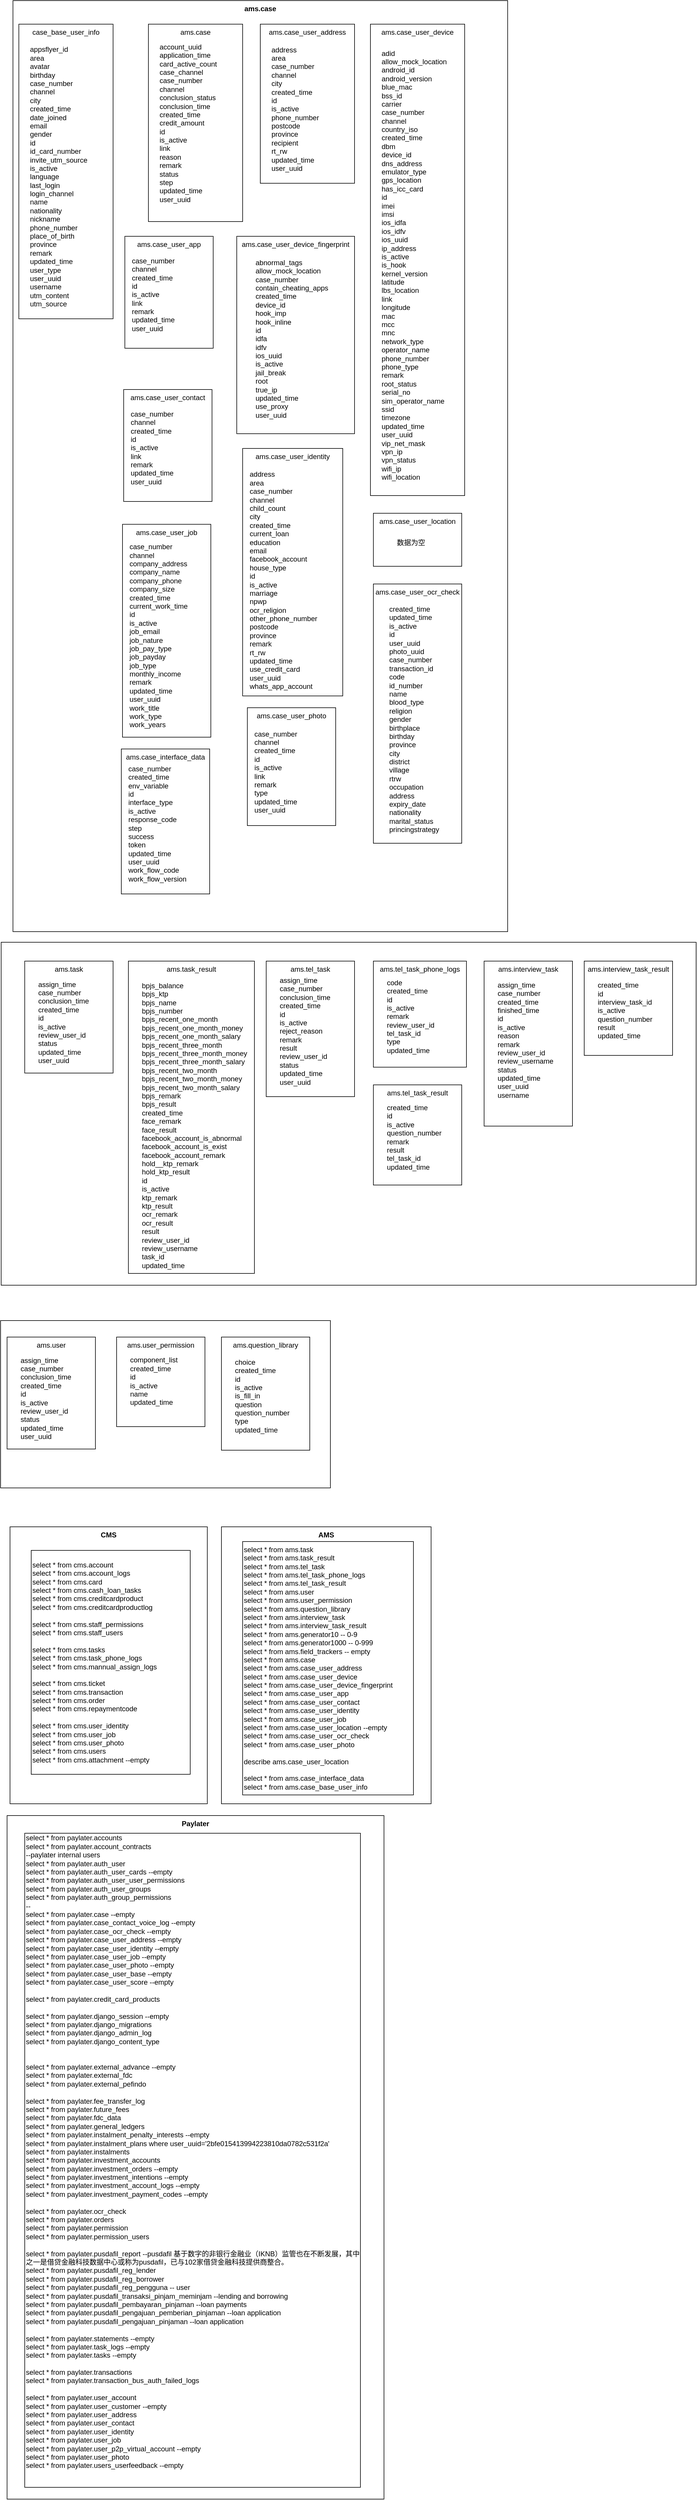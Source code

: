 <mxfile version="20.8.16" type="device"><diagram name="第 1 页" id="J4LK5S_j42e4VhXgD-76"><mxGraphModel dx="993" dy="675" grid="1" gridSize="10" guides="1" tooltips="1" connect="1" arrows="1" fold="1" page="1" pageScale="1" pageWidth="827" pageHeight="1169" math="0" shadow="0"><root><mxCell id="0"/><mxCell id="1" parent="0"/><mxCell id="0nIpffqNqRwHY1sTQJjI-63" value="Paylater" style="rounded=0;whiteSpace=wrap;html=1;verticalAlign=top;fontStyle=1" vertex="1" parent="1"><mxGeometry x="50" y="3150" width="640" height="1160" as="geometry"/></mxCell><mxCell id="0nIpffqNqRwHY1sTQJjI-61" value="AMS" style="rounded=0;whiteSpace=wrap;html=1;verticalAlign=top;fontStyle=1" vertex="1" parent="1"><mxGeometry x="414" y="2660" width="356" height="470" as="geometry"/></mxCell><mxCell id="0nIpffqNqRwHY1sTQJjI-59" value="CMS" style="rounded=0;whiteSpace=wrap;html=1;verticalAlign=top;fontStyle=1" vertex="1" parent="1"><mxGeometry x="55" y="2660" width="335" height="470" as="geometry"/></mxCell><mxCell id="0nIpffqNqRwHY1sTQJjI-57" value="" style="rounded=0;whiteSpace=wrap;html=1;" vertex="1" parent="1"><mxGeometry x="39" y="2310" width="560" height="284" as="geometry"/></mxCell><mxCell id="0nIpffqNqRwHY1sTQJjI-50" value="" style="rounded=0;whiteSpace=wrap;html=1;" vertex="1" parent="1"><mxGeometry x="40" y="1668" width="1180" height="582" as="geometry"/></mxCell><mxCell id="0nIpffqNqRwHY1sTQJjI-2" value="ams.case" style="rounded=0;whiteSpace=wrap;html=1;verticalAlign=top;fontStyle=1" vertex="1" parent="1"><mxGeometry x="60" y="70" width="840" height="1580" as="geometry"/></mxCell><mxCell id="0nIpffqNqRwHY1sTQJjI-8" value="ams.case" style="rounded=0;whiteSpace=wrap;html=1;verticalAlign=top;" vertex="1" parent="1"><mxGeometry x="290" y="110" width="160" height="335" as="geometry"/></mxCell><mxCell id="0nIpffqNqRwHY1sTQJjI-9" value="&lt;div&gt;account_uuid&lt;/div&gt;&lt;div&gt;application_time&lt;/div&gt;&lt;div&gt;card_active_count&lt;/div&gt;&lt;div&gt;case_channel&lt;/div&gt;&lt;div&gt;case_number&lt;/div&gt;&lt;div&gt;channel&lt;/div&gt;&lt;div&gt;conclusion_status&lt;/div&gt;&lt;div&gt;conclusion_time&lt;/div&gt;&lt;div&gt;created_time&lt;/div&gt;&lt;div&gt;credit_amount&lt;/div&gt;&lt;div&gt;id&lt;/div&gt;&lt;div&gt;is_active&lt;/div&gt;&lt;div&gt;link&lt;/div&gt;&lt;div&gt;reason&lt;/div&gt;&lt;div&gt;remark&lt;/div&gt;&lt;div&gt;status&lt;/div&gt;&lt;div&gt;step&lt;/div&gt;&lt;div&gt;updated_time&lt;/div&gt;&lt;div&gt;user_uuid&lt;/div&gt;" style="text;html=1;strokeColor=none;fillColor=none;align=left;verticalAlign=middle;whiteSpace=wrap;rounded=0;" vertex="1" parent="1"><mxGeometry x="307" y="137.5" width="126" height="280" as="geometry"/></mxCell><mxCell id="0nIpffqNqRwHY1sTQJjI-10" value="ams.case_user_address" style="rounded=0;whiteSpace=wrap;html=1;verticalAlign=top;" vertex="1" parent="1"><mxGeometry x="480" y="110" width="160" height="270" as="geometry"/></mxCell><mxCell id="0nIpffqNqRwHY1sTQJjI-11" value="&lt;div&gt;address&lt;/div&gt;&lt;div&gt;area&lt;/div&gt;&lt;div&gt;case_number&lt;/div&gt;&lt;div&gt;channel&lt;/div&gt;&lt;div&gt;city&lt;/div&gt;&lt;div&gt;created_time&lt;/div&gt;&lt;div&gt;id&lt;/div&gt;&lt;div&gt;is_active&lt;/div&gt;&lt;div&gt;phone_number&lt;/div&gt;&lt;div&gt;postcode&lt;/div&gt;&lt;div&gt;province&lt;/div&gt;&lt;div&gt;recipient&lt;/div&gt;&lt;div&gt;rt_rw&lt;/div&gt;&lt;div&gt;updated_time&lt;/div&gt;&lt;div&gt;user_uuid&lt;/div&gt;" style="text;html=1;strokeColor=none;fillColor=none;align=left;verticalAlign=middle;whiteSpace=wrap;rounded=0;" vertex="1" parent="1"><mxGeometry x="497" y="137.5" width="126" height="232.5" as="geometry"/></mxCell><mxCell id="0nIpffqNqRwHY1sTQJjI-13" value="ams.case_user_device" style="rounded=0;whiteSpace=wrap;html=1;verticalAlign=top;" vertex="1" parent="1"><mxGeometry x="667" y="110" width="160" height="800" as="geometry"/></mxCell><mxCell id="0nIpffqNqRwHY1sTQJjI-14" value="&lt;div&gt;adid&lt;/div&gt;&lt;div&gt;allow_mock_location&lt;/div&gt;&lt;div&gt;android_id&lt;/div&gt;&lt;div&gt;android_version&lt;/div&gt;&lt;div&gt;blue_mac&lt;/div&gt;&lt;div&gt;bss_id&lt;/div&gt;&lt;div&gt;carrier&lt;/div&gt;&lt;div&gt;case_number&lt;/div&gt;&lt;div&gt;channel&lt;/div&gt;&lt;div&gt;country_iso&lt;/div&gt;&lt;div&gt;created_time&lt;/div&gt;&lt;div&gt;dbm&lt;/div&gt;&lt;div&gt;device_id&lt;/div&gt;&lt;div&gt;dns_address&lt;/div&gt;&lt;div&gt;emulator_type&lt;/div&gt;&lt;div&gt;gps_location&lt;/div&gt;&lt;div&gt;has_icc_card&lt;/div&gt;&lt;div&gt;id&lt;/div&gt;&lt;div&gt;imei&lt;/div&gt;&lt;div&gt;imsi&lt;/div&gt;&lt;div&gt;ios_idfa&lt;/div&gt;&lt;div&gt;ios_idfv&lt;/div&gt;&lt;div&gt;ios_uuid&lt;/div&gt;&lt;div&gt;ip_address&lt;/div&gt;&lt;div&gt;is_active&lt;/div&gt;&lt;div&gt;is_hook&lt;/div&gt;&lt;div&gt;kernel_version&lt;/div&gt;&lt;div&gt;latitude&lt;/div&gt;&lt;div&gt;lbs_location&lt;/div&gt;&lt;div&gt;link&lt;/div&gt;&lt;div&gt;longitude&lt;/div&gt;&lt;div&gt;mac&lt;/div&gt;&lt;div&gt;mcc&lt;/div&gt;&lt;div&gt;mnc&lt;/div&gt;&lt;div&gt;network_type&lt;/div&gt;&lt;div&gt;operator_name&lt;/div&gt;&lt;div&gt;phone_number&lt;/div&gt;&lt;div&gt;phone_type&lt;/div&gt;&lt;div&gt;remark&lt;/div&gt;&lt;div&gt;root_status&lt;/div&gt;&lt;div&gt;serial_no&lt;/div&gt;&lt;div&gt;sim_operator_name&lt;/div&gt;&lt;div&gt;ssid&lt;/div&gt;&lt;div&gt;timezone&lt;/div&gt;&lt;div&gt;updated_time&lt;/div&gt;&lt;div&gt;user_uuid&lt;/div&gt;&lt;div&gt;vip_net_mask&lt;/div&gt;&lt;div&gt;vpn_ip&lt;/div&gt;&lt;div&gt;vpn_status&lt;/div&gt;&lt;div&gt;wifi_ip&lt;/div&gt;&lt;div&gt;wifi_location&lt;/div&gt;" style="text;html=1;strokeColor=none;fillColor=none;align=left;verticalAlign=middle;whiteSpace=wrap;rounded=0;" vertex="1" parent="1"><mxGeometry x="684" y="137.5" width="126" height="762.5" as="geometry"/></mxCell><mxCell id="0nIpffqNqRwHY1sTQJjI-15" value="ams.case_user_device_fingerprint" style="rounded=0;whiteSpace=wrap;html=1;verticalAlign=top;" vertex="1" parent="1"><mxGeometry x="440" y="470" width="200" height="335" as="geometry"/></mxCell><mxCell id="0nIpffqNqRwHY1sTQJjI-16" value="&lt;div&gt;abnormal_tags&lt;/div&gt;&lt;div&gt;allow_mock_location&lt;/div&gt;&lt;div&gt;case_number&lt;/div&gt;&lt;div&gt;contain_cheating_apps&lt;/div&gt;&lt;div&gt;created_time&lt;/div&gt;&lt;div&gt;device_id&lt;/div&gt;&lt;div&gt;hook_imp&lt;/div&gt;&lt;div&gt;hook_inline&lt;/div&gt;&lt;div&gt;id&lt;/div&gt;&lt;div&gt;idfa&lt;/div&gt;&lt;div&gt;idfv&lt;/div&gt;&lt;div&gt;ios_uuid&lt;/div&gt;&lt;div&gt;is_active&lt;/div&gt;&lt;div&gt;jail_break&lt;/div&gt;&lt;div&gt;root&lt;/div&gt;&lt;div&gt;true_ip&lt;/div&gt;&lt;div&gt;updated_time&lt;/div&gt;&lt;div&gt;use_proxy&lt;/div&gt;&lt;div&gt;user_uuid&lt;/div&gt;" style="text;html=1;strokeColor=none;fillColor=none;align=left;verticalAlign=middle;whiteSpace=wrap;rounded=0;" vertex="1" parent="1"><mxGeometry x="470" y="497.5" width="126" height="292.5" as="geometry"/></mxCell><mxCell id="0nIpffqNqRwHY1sTQJjI-17" value="ams.case_user_app" style="rounded=0;whiteSpace=wrap;html=1;verticalAlign=top;" vertex="1" parent="1"><mxGeometry x="250" y="470" width="150" height="190" as="geometry"/></mxCell><mxCell id="0nIpffqNqRwHY1sTQJjI-18" value="&lt;div&gt;case_number&lt;/div&gt;&lt;div&gt;channel&lt;/div&gt;&lt;div&gt;created_time&lt;/div&gt;&lt;div&gt;id&lt;/div&gt;&lt;div&gt;is_active&lt;/div&gt;&lt;div&gt;link&lt;/div&gt;&lt;div&gt;remark&lt;/div&gt;&lt;div&gt;updated_time&lt;/div&gt;&lt;div&gt;user_uuid&lt;/div&gt;" style="text;html=1;strokeColor=none;fillColor=none;align=left;verticalAlign=middle;whiteSpace=wrap;rounded=0;" vertex="1" parent="1"><mxGeometry x="260" y="497.5" width="126" height="142.5" as="geometry"/></mxCell><mxCell id="0nIpffqNqRwHY1sTQJjI-19" value="ams.case_user_contact" style="rounded=0;whiteSpace=wrap;html=1;verticalAlign=top;" vertex="1" parent="1"><mxGeometry x="248" y="730" width="150" height="190" as="geometry"/></mxCell><mxCell id="0nIpffqNqRwHY1sTQJjI-20" value="&lt;div&gt;case_number&lt;/div&gt;&lt;div&gt;channel&lt;/div&gt;&lt;div&gt;created_time&lt;/div&gt;&lt;div&gt;id&lt;/div&gt;&lt;div&gt;is_active&lt;/div&gt;&lt;div&gt;link&lt;/div&gt;&lt;div&gt;remark&lt;/div&gt;&lt;div&gt;updated_time&lt;/div&gt;&lt;div&gt;user_uuid&lt;/div&gt;" style="text;html=1;strokeColor=none;fillColor=none;align=left;verticalAlign=middle;whiteSpace=wrap;rounded=0;" vertex="1" parent="1"><mxGeometry x="258" y="757.5" width="126" height="142.5" as="geometry"/></mxCell><mxCell id="0nIpffqNqRwHY1sTQJjI-21" value="ams.case_user_identity" style="rounded=0;whiteSpace=wrap;html=1;verticalAlign=top;" vertex="1" parent="1"><mxGeometry x="450" y="830" width="170" height="420" as="geometry"/></mxCell><mxCell id="0nIpffqNqRwHY1sTQJjI-22" value="&lt;div&gt;address&lt;/div&gt;&lt;div&gt;area&lt;/div&gt;&lt;div&gt;case_number&lt;/div&gt;&lt;div&gt;channel&lt;/div&gt;&lt;div&gt;child_count&lt;/div&gt;&lt;div&gt;city&lt;/div&gt;&lt;div&gt;created_time&lt;/div&gt;&lt;div&gt;current_loan&lt;/div&gt;&lt;div&gt;education&lt;/div&gt;&lt;div&gt;email&lt;/div&gt;&lt;div&gt;facebook_account&lt;/div&gt;&lt;div&gt;house_type&lt;/div&gt;&lt;div&gt;id&lt;/div&gt;&lt;div&gt;is_active&lt;/div&gt;&lt;div&gt;marriage&lt;/div&gt;&lt;div&gt;npwp&lt;/div&gt;&lt;div&gt;ocr_religion&lt;/div&gt;&lt;div&gt;other_phone_number&lt;/div&gt;&lt;div&gt;postcode&lt;/div&gt;&lt;div&gt;province&lt;/div&gt;&lt;div&gt;remark&lt;/div&gt;&lt;div&gt;rt_rw&lt;/div&gt;&lt;div&gt;updated_time&lt;/div&gt;&lt;div&gt;use_credit_card&lt;/div&gt;&lt;div&gt;user_uuid&lt;/div&gt;&lt;div&gt;whats_app_account&lt;/div&gt;" style="text;html=1;strokeColor=none;fillColor=none;align=left;verticalAlign=middle;whiteSpace=wrap;rounded=0;" vertex="1" parent="1"><mxGeometry x="460" y="857.5" width="126" height="392.5" as="geometry"/></mxCell><mxCell id="0nIpffqNqRwHY1sTQJjI-23" value="ams.case_user_job" style="rounded=0;whiteSpace=wrap;html=1;verticalAlign=top;" vertex="1" parent="1"><mxGeometry x="246" y="958.75" width="150" height="361.25" as="geometry"/></mxCell><mxCell id="0nIpffqNqRwHY1sTQJjI-24" value="&lt;div&gt;case_number&lt;/div&gt;&lt;div&gt;channel&lt;/div&gt;&lt;div&gt;company_address&lt;/div&gt;&lt;div&gt;company_name&lt;/div&gt;&lt;div&gt;company_phone&lt;/div&gt;&lt;div&gt;company_size&lt;/div&gt;&lt;div&gt;created_time&lt;/div&gt;&lt;div&gt;current_work_time&lt;/div&gt;&lt;div&gt;id&lt;/div&gt;&lt;div&gt;is_active&lt;/div&gt;&lt;div&gt;job_email&lt;/div&gt;&lt;div&gt;job_nature&lt;/div&gt;&lt;div&gt;job_pay_type&lt;/div&gt;&lt;div&gt;job_payday&lt;/div&gt;&lt;div&gt;job_type&lt;/div&gt;&lt;div&gt;monthly_income&lt;/div&gt;&lt;div&gt;remark&lt;/div&gt;&lt;div&gt;updated_time&lt;/div&gt;&lt;div&gt;user_uuid&lt;/div&gt;&lt;div&gt;work_title&lt;/div&gt;&lt;div&gt;work_type&lt;/div&gt;&lt;div&gt;work_years&lt;/div&gt;" style="text;html=1;strokeColor=none;fillColor=none;align=left;verticalAlign=middle;whiteSpace=wrap;rounded=0;" vertex="1" parent="1"><mxGeometry x="256" y="986.25" width="126" height="323.75" as="geometry"/></mxCell><mxCell id="0nIpffqNqRwHY1sTQJjI-25" value="ams.case_user_location" style="rounded=0;whiteSpace=wrap;html=1;verticalAlign=top;" vertex="1" parent="1"><mxGeometry x="672" y="940" width="150" height="90" as="geometry"/></mxCell><mxCell id="0nIpffqNqRwHY1sTQJjI-26" value="数据为空" style="text;html=1;strokeColor=none;fillColor=none;align=left;verticalAlign=middle;whiteSpace=wrap;rounded=0;" vertex="1" parent="1"><mxGeometry x="710" y="963.75" width="70" height="52.5" as="geometry"/></mxCell><mxCell id="0nIpffqNqRwHY1sTQJjI-27" value="ams.case_user_ocr_check" style="rounded=0;whiteSpace=wrap;html=1;verticalAlign=top;" vertex="1" parent="1"><mxGeometry x="672" y="1060" width="150" height="440" as="geometry"/></mxCell><mxCell id="0nIpffqNqRwHY1sTQJjI-28" value="&lt;div&gt;created_time&lt;/div&gt;&lt;div&gt;updated_time&lt;/div&gt;&lt;div&gt;is_active&lt;/div&gt;&lt;div&gt;id&lt;/div&gt;&lt;div&gt;user_uuid&lt;/div&gt;&lt;div&gt;photo_uuid&lt;/div&gt;&lt;div&gt;case_number&lt;/div&gt;&lt;div&gt;transaction_id&lt;/div&gt;&lt;div&gt;code&lt;/div&gt;&lt;div&gt;id_number&lt;/div&gt;&lt;div&gt;name&lt;/div&gt;&lt;div&gt;blood_type&lt;/div&gt;&lt;div&gt;religion&lt;/div&gt;&lt;div&gt;gender&lt;/div&gt;&lt;div&gt;birthplace&lt;/div&gt;&lt;div&gt;birthday&lt;/div&gt;&lt;div&gt;province&lt;/div&gt;&lt;div&gt;city&lt;/div&gt;&lt;div&gt;district&lt;/div&gt;&lt;div&gt;village&lt;/div&gt;&lt;div&gt;rtrw&lt;/div&gt;&lt;div&gt;occupation&lt;/div&gt;&lt;div&gt;address&lt;/div&gt;&lt;div&gt;expiry_date&lt;/div&gt;&lt;div&gt;nationality&lt;/div&gt;&lt;div&gt;marital_status&lt;/div&gt;&lt;div&gt;princingstrategy&lt;/div&gt;&lt;div&gt;&lt;br&gt;&lt;/div&gt;" style="text;html=1;strokeColor=none;fillColor=none;align=left;verticalAlign=middle;whiteSpace=wrap;rounded=0;" vertex="1" parent="1"><mxGeometry x="697" y="1093.75" width="100" height="406.25" as="geometry"/></mxCell><mxCell id="0nIpffqNqRwHY1sTQJjI-29" value="ams.case_user_photo" style="rounded=0;whiteSpace=wrap;html=1;verticalAlign=top;" vertex="1" parent="1"><mxGeometry x="458" y="1270" width="150" height="200" as="geometry"/></mxCell><mxCell id="0nIpffqNqRwHY1sTQJjI-30" value="&lt;div&gt;case_number&lt;/div&gt;&lt;div&gt;channel&lt;/div&gt;&lt;div&gt;created_time&lt;/div&gt;&lt;div&gt;id&lt;/div&gt;&lt;div&gt;is_active&lt;/div&gt;&lt;div&gt;link&lt;/div&gt;&lt;div&gt;remark&lt;/div&gt;&lt;div&gt;type&lt;/div&gt;&lt;div&gt;updated_time&lt;/div&gt;&lt;div&gt;user_uuid&lt;/div&gt;" style="text;html=1;strokeColor=none;fillColor=none;align=left;verticalAlign=middle;whiteSpace=wrap;rounded=0;" vertex="1" parent="1"><mxGeometry x="468" y="1297.5" width="126" height="162.5" as="geometry"/></mxCell><mxCell id="0nIpffqNqRwHY1sTQJjI-31" value="ams.case_interface_data" style="rounded=0;whiteSpace=wrap;html=1;verticalAlign=top;" vertex="1" parent="1"><mxGeometry x="244" y="1340" width="150" height="246" as="geometry"/></mxCell><mxCell id="0nIpffqNqRwHY1sTQJjI-32" value="&lt;div&gt;case_number&lt;/div&gt;&lt;div&gt;created_time&lt;/div&gt;&lt;div&gt;env_variable&lt;/div&gt;&lt;div&gt;id&lt;/div&gt;&lt;div&gt;interface_type&lt;/div&gt;&lt;div&gt;is_active&lt;/div&gt;&lt;div&gt;response_code&lt;/div&gt;&lt;div&gt;step&lt;/div&gt;&lt;div&gt;success&lt;/div&gt;&lt;div&gt;token&lt;/div&gt;&lt;div&gt;updated_time&lt;/div&gt;&lt;div&gt;user_uuid&lt;/div&gt;&lt;div&gt;work_flow_code&lt;/div&gt;&lt;div&gt;work_flow_version&lt;/div&gt;" style="text;html=1;strokeColor=none;fillColor=none;align=left;verticalAlign=middle;whiteSpace=wrap;rounded=0;" vertex="1" parent="1"><mxGeometry x="254" y="1367.5" width="126" height="198.5" as="geometry"/></mxCell><mxCell id="0nIpffqNqRwHY1sTQJjI-33" value="case_base_user_info" style="rounded=0;whiteSpace=wrap;html=1;verticalAlign=top;" vertex="1" parent="1"><mxGeometry x="70" y="110" width="160" height="500" as="geometry"/></mxCell><mxCell id="0nIpffqNqRwHY1sTQJjI-34" value="&lt;div&gt;appsflyer_id&lt;/div&gt;&lt;div&gt;area&lt;/div&gt;&lt;div&gt;avatar&lt;/div&gt;&lt;div&gt;birthday&lt;/div&gt;&lt;div&gt;case_number&lt;/div&gt;&lt;div&gt;channel&lt;/div&gt;&lt;div&gt;city&lt;/div&gt;&lt;div&gt;created_time&lt;/div&gt;&lt;div&gt;date_joined&lt;/div&gt;&lt;div&gt;email&lt;/div&gt;&lt;div&gt;gender&lt;/div&gt;&lt;div&gt;id&lt;/div&gt;&lt;div&gt;id_card_number&lt;/div&gt;&lt;div&gt;invite_utm_source&lt;/div&gt;&lt;div&gt;is_active&lt;/div&gt;&lt;div&gt;language&lt;/div&gt;&lt;div&gt;last_login&lt;/div&gt;&lt;div&gt;login_channel&lt;/div&gt;&lt;div&gt;name&lt;/div&gt;&lt;div&gt;nationality&lt;/div&gt;&lt;div&gt;nickname&lt;/div&gt;&lt;div&gt;phone_number&lt;/div&gt;&lt;div&gt;place_of_birth&lt;/div&gt;&lt;div&gt;province&lt;/div&gt;&lt;div&gt;remark&lt;/div&gt;&lt;div&gt;updated_time&lt;/div&gt;&lt;div&gt;user_type&lt;/div&gt;&lt;div&gt;user_uuid&lt;/div&gt;&lt;div&gt;username&lt;/div&gt;&lt;div&gt;utm_content&lt;/div&gt;&lt;div&gt;utm_source&lt;/div&gt;" style="text;html=1;strokeColor=none;fillColor=none;align=left;verticalAlign=middle;whiteSpace=wrap;rounded=0;" vertex="1" parent="1"><mxGeometry x="87" y="137.5" width="126" height="462.5" as="geometry"/></mxCell><mxCell id="0nIpffqNqRwHY1sTQJjI-36" value="ams.task" style="rounded=0;whiteSpace=wrap;html=1;verticalAlign=top;" vertex="1" parent="1"><mxGeometry x="80" y="1700" width="150" height="190" as="geometry"/></mxCell><mxCell id="0nIpffqNqRwHY1sTQJjI-37" value="&lt;div&gt;assign_time&lt;/div&gt;&lt;div&gt;case_number&lt;/div&gt;&lt;div&gt;conclusion_time&lt;/div&gt;&lt;div&gt;created_time&lt;/div&gt;&lt;div&gt;id&lt;/div&gt;&lt;div&gt;is_active&lt;/div&gt;&lt;div&gt;review_user_id&lt;/div&gt;&lt;div&gt;status&lt;/div&gt;&lt;div&gt;updated_time&lt;/div&gt;&lt;div&gt;user_uuid&lt;/div&gt;" style="text;html=1;strokeColor=none;fillColor=none;align=left;verticalAlign=middle;whiteSpace=wrap;rounded=0;" vertex="1" parent="1"><mxGeometry x="101" y="1727.5" width="104" height="152.5" as="geometry"/></mxCell><mxCell id="0nIpffqNqRwHY1sTQJjI-38" value="ams.task_result" style="rounded=0;whiteSpace=wrap;html=1;verticalAlign=top;" vertex="1" parent="1"><mxGeometry x="256" y="1700" width="214" height="530" as="geometry"/></mxCell><mxCell id="0nIpffqNqRwHY1sTQJjI-39" value="&lt;div&gt;bpjs_balance&lt;/div&gt;&lt;div&gt;bpjs_ktp&lt;/div&gt;&lt;div&gt;bpjs_name&lt;/div&gt;&lt;div&gt;bpjs_number&lt;/div&gt;&lt;div&gt;bpjs_recent_one_month&lt;/div&gt;&lt;div&gt;bpjs_recent_one_month_money&lt;/div&gt;&lt;div&gt;bpjs_recent_one_month_salary&lt;/div&gt;&lt;div&gt;bpjs_recent_three_month&lt;/div&gt;&lt;div&gt;bpjs_recent_three_month_money&lt;/div&gt;&lt;div&gt;bpjs_recent_three_month_salary&lt;/div&gt;&lt;div&gt;bpjs_recent_two_month&lt;/div&gt;&lt;div&gt;bpjs_recent_two_month_money&lt;/div&gt;&lt;div&gt;bpjs_recent_two_month_salary&lt;/div&gt;&lt;div&gt;bpjs_remark&lt;/div&gt;&lt;div&gt;bpjs_result&lt;/div&gt;&lt;div&gt;created_time&lt;/div&gt;&lt;div&gt;face_remark&lt;/div&gt;&lt;div&gt;face_result&lt;/div&gt;&lt;div&gt;facebook_account_is_abnormal&lt;/div&gt;&lt;div&gt;facebook_account_is_exist&lt;/div&gt;&lt;div&gt;facebook_account_remark&lt;/div&gt;&lt;div&gt;hold__ktp_remark&lt;/div&gt;&lt;div&gt;hold_ktp_result&lt;/div&gt;&lt;div&gt;id&lt;/div&gt;&lt;div&gt;is_active&lt;/div&gt;&lt;div&gt;ktp_remark&lt;/div&gt;&lt;div&gt;ktp_result&lt;/div&gt;&lt;div&gt;ocr_remark&lt;/div&gt;&lt;div&gt;ocr_result&lt;/div&gt;&lt;div&gt;result&lt;/div&gt;&lt;div&gt;review_user_id&lt;/div&gt;&lt;div&gt;review_username&lt;/div&gt;&lt;div&gt;task_id&lt;/div&gt;&lt;div&gt;updated_time&lt;/div&gt;" style="text;html=1;strokeColor=none;fillColor=none;align=left;verticalAlign=middle;whiteSpace=wrap;rounded=0;" vertex="1" parent="1"><mxGeometry x="277" y="1727.5" width="104" height="502.5" as="geometry"/></mxCell><mxCell id="0nIpffqNqRwHY1sTQJjI-40" value="ams.tel_task" style="rounded=0;whiteSpace=wrap;html=1;verticalAlign=top;" vertex="1" parent="1"><mxGeometry x="490" y="1700" width="150" height="230" as="geometry"/></mxCell><mxCell id="0nIpffqNqRwHY1sTQJjI-41" value="&lt;div&gt;assign_time&lt;/div&gt;&lt;div&gt;case_number&lt;/div&gt;&lt;div&gt;conclusion_time&lt;/div&gt;&lt;div&gt;created_time&lt;/div&gt;&lt;div&gt;id&lt;/div&gt;&lt;div&gt;is_active&lt;/div&gt;&lt;div&gt;reject_reason&lt;/div&gt;&lt;div&gt;remark&lt;/div&gt;&lt;div&gt;result&lt;/div&gt;&lt;div&gt;review_user_id&lt;/div&gt;&lt;div&gt;status&lt;/div&gt;&lt;div&gt;updated_time&lt;/div&gt;&lt;div&gt;user_uuid&lt;/div&gt;" style="text;html=1;strokeColor=none;fillColor=none;align=left;verticalAlign=middle;whiteSpace=wrap;rounded=0;" vertex="1" parent="1"><mxGeometry x="511" y="1727.5" width="104" height="182.5" as="geometry"/></mxCell><mxCell id="0nIpffqNqRwHY1sTQJjI-42" value="ams.tel_task_phone_logs" style="rounded=0;whiteSpace=wrap;html=1;verticalAlign=top;" vertex="1" parent="1"><mxGeometry x="672" y="1700" width="158" height="180" as="geometry"/></mxCell><mxCell id="0nIpffqNqRwHY1sTQJjI-43" value="&lt;div&gt;code&lt;/div&gt;&lt;div&gt;created_time&lt;/div&gt;&lt;div&gt;id&lt;/div&gt;&lt;div&gt;is_active&lt;/div&gt;&lt;div&gt;remark&lt;/div&gt;&lt;div&gt;review_user_id&lt;/div&gt;&lt;div&gt;tel_task_id&lt;/div&gt;&lt;div&gt;type&lt;/div&gt;&lt;div&gt;updated_time&lt;/div&gt;" style="text;html=1;strokeColor=none;fillColor=none;align=left;verticalAlign=middle;whiteSpace=wrap;rounded=0;" vertex="1" parent="1"><mxGeometry x="693" y="1727.5" width="104" height="132.5" as="geometry"/></mxCell><mxCell id="0nIpffqNqRwHY1sTQJjI-44" value="ams.tel_task_result" style="rounded=0;whiteSpace=wrap;html=1;verticalAlign=top;" vertex="1" parent="1"><mxGeometry x="672" y="1910" width="150" height="170" as="geometry"/></mxCell><mxCell id="0nIpffqNqRwHY1sTQJjI-45" value="&lt;div&gt;created_time&lt;/div&gt;&lt;div&gt;id&lt;/div&gt;&lt;div&gt;is_active&lt;/div&gt;&lt;div&gt;question_number&lt;/div&gt;&lt;div&gt;remark&lt;/div&gt;&lt;div&gt;result&lt;/div&gt;&lt;div&gt;tel_task_id&lt;/div&gt;&lt;div&gt;updated_time&lt;/div&gt;" style="text;html=1;strokeColor=none;fillColor=none;align=left;verticalAlign=middle;whiteSpace=wrap;rounded=0;" vertex="1" parent="1"><mxGeometry x="693" y="1937.5" width="104" height="122.5" as="geometry"/></mxCell><mxCell id="0nIpffqNqRwHY1sTQJjI-46" value="ams.interview_task" style="rounded=0;whiteSpace=wrap;html=1;verticalAlign=top;" vertex="1" parent="1"><mxGeometry x="860" y="1700" width="150" height="280" as="geometry"/></mxCell><mxCell id="0nIpffqNqRwHY1sTQJjI-47" value="&lt;div&gt;assign_time&lt;/div&gt;&lt;div&gt;case_number&lt;/div&gt;&lt;div&gt;created_time&lt;/div&gt;&lt;div&gt;finished_time&lt;/div&gt;&lt;div&gt;id&lt;/div&gt;&lt;div&gt;is_active&lt;/div&gt;&lt;div&gt;reason&lt;/div&gt;&lt;div&gt;remark&lt;/div&gt;&lt;div&gt;review_user_id&lt;/div&gt;&lt;div&gt;review_username&lt;/div&gt;&lt;div&gt;status&lt;/div&gt;&lt;div&gt;updated_time&lt;/div&gt;&lt;div&gt;user_uuid&lt;/div&gt;&lt;div&gt;username&lt;/div&gt;" style="text;html=1;strokeColor=none;fillColor=none;align=left;verticalAlign=middle;whiteSpace=wrap;rounded=0;" vertex="1" parent="1"><mxGeometry x="881" y="1727.5" width="104" height="212.5" as="geometry"/></mxCell><mxCell id="0nIpffqNqRwHY1sTQJjI-48" value="ams.interview_task_result" style="rounded=0;whiteSpace=wrap;html=1;verticalAlign=top;" vertex="1" parent="1"><mxGeometry x="1030" y="1700" width="150" height="160" as="geometry"/></mxCell><mxCell id="0nIpffqNqRwHY1sTQJjI-49" value="&lt;div&gt;created_time&lt;/div&gt;&lt;div&gt;id&lt;/div&gt;&lt;div&gt;interview_task_id&lt;/div&gt;&lt;div&gt;is_active&lt;/div&gt;&lt;div&gt;question_number&lt;/div&gt;&lt;div&gt;result&lt;/div&gt;&lt;div&gt;updated_time&lt;/div&gt;" style="text;html=1;strokeColor=none;fillColor=none;align=left;verticalAlign=middle;whiteSpace=wrap;rounded=0;" vertex="1" parent="1"><mxGeometry x="1051" y="1727.5" width="104" height="112.5" as="geometry"/></mxCell><mxCell id="0nIpffqNqRwHY1sTQJjI-51" value="ams.user" style="rounded=0;whiteSpace=wrap;html=1;verticalAlign=top;" vertex="1" parent="1"><mxGeometry x="50" y="2338" width="150" height="190" as="geometry"/></mxCell><mxCell id="0nIpffqNqRwHY1sTQJjI-52" value="&lt;div&gt;assign_time&lt;/div&gt;&lt;div&gt;case_number&lt;/div&gt;&lt;div&gt;conclusion_time&lt;/div&gt;&lt;div&gt;created_time&lt;/div&gt;&lt;div&gt;id&lt;/div&gt;&lt;div&gt;is_active&lt;/div&gt;&lt;div&gt;review_user_id&lt;/div&gt;&lt;div&gt;status&lt;/div&gt;&lt;div&gt;updated_time&lt;/div&gt;&lt;div&gt;user_uuid&lt;/div&gt;" style="text;html=1;strokeColor=none;fillColor=none;align=left;verticalAlign=middle;whiteSpace=wrap;rounded=0;" vertex="1" parent="1"><mxGeometry x="71" y="2365.5" width="104" height="152.5" as="geometry"/></mxCell><mxCell id="0nIpffqNqRwHY1sTQJjI-53" value="ams.user_permission" style="rounded=0;whiteSpace=wrap;html=1;verticalAlign=top;" vertex="1" parent="1"><mxGeometry x="236" y="2338" width="150" height="152" as="geometry"/></mxCell><mxCell id="0nIpffqNqRwHY1sTQJjI-54" value="&lt;div&gt;component_list&lt;/div&gt;&lt;div&gt;created_time&lt;/div&gt;&lt;div&gt;id&lt;/div&gt;&lt;div&gt;is_active&lt;/div&gt;&lt;div&gt;name&lt;/div&gt;&lt;div&gt;updated_time&lt;/div&gt;" style="text;html=1;strokeColor=none;fillColor=none;align=left;verticalAlign=middle;whiteSpace=wrap;rounded=0;" vertex="1" parent="1"><mxGeometry x="257" y="2365.5" width="104" height="94.5" as="geometry"/></mxCell><mxCell id="0nIpffqNqRwHY1sTQJjI-55" value="ams.question_library" style="rounded=0;whiteSpace=wrap;html=1;verticalAlign=top;" vertex="1" parent="1"><mxGeometry x="414" y="2338" width="150" height="192" as="geometry"/></mxCell><mxCell id="0nIpffqNqRwHY1sTQJjI-56" value="&lt;div&gt;choice&lt;/div&gt;&lt;div&gt;created_time&lt;/div&gt;&lt;div&gt;id&lt;/div&gt;&lt;div&gt;is_active&lt;/div&gt;&lt;div&gt;is_fill_in&lt;/div&gt;&lt;div&gt;question&lt;/div&gt;&lt;div&gt;question_number&lt;/div&gt;&lt;div&gt;type&lt;/div&gt;&lt;div&gt;updated_time&lt;/div&gt;" style="text;html=1;strokeColor=none;fillColor=none;align=left;verticalAlign=middle;whiteSpace=wrap;rounded=0;" vertex="1" parent="1"><mxGeometry x="435" y="2365.5" width="104" height="144.5" as="geometry"/></mxCell><mxCell id="0nIpffqNqRwHY1sTQJjI-58" value="&lt;div&gt;select * from cms.account&amp;nbsp;&lt;/div&gt;&lt;div&gt;select * from cms.account_logs&lt;/div&gt;&lt;div&gt;select * from cms.card&lt;/div&gt;&lt;div&gt;select * from cms.cash_loan_tasks&lt;/div&gt;&lt;div&gt;select * from cms.creditcardproduct&lt;/div&gt;&lt;div&gt;select * from cms.creditcardproductlog&lt;/div&gt;&lt;div&gt;&lt;br&gt;&lt;/div&gt;&lt;div&gt;select * from cms.staff_permissions&lt;/div&gt;&lt;div&gt;select * from cms.staff_users&lt;/div&gt;&lt;div&gt;&lt;br&gt;&lt;/div&gt;&lt;div&gt;select * from cms.tasks&lt;/div&gt;&lt;div&gt;select * from cms.task_phone_logs&lt;/div&gt;&lt;div&gt;select * from cms.mannual_assign_logs&lt;/div&gt;&lt;div&gt;&lt;br&gt;&lt;/div&gt;&lt;div&gt;select * from cms.ticket&lt;/div&gt;&lt;div&gt;select * from cms.transaction&lt;/div&gt;&lt;div&gt;select * from cms.order&lt;/div&gt;&lt;div&gt;select * from cms.repaymentcode&lt;/div&gt;&lt;div&gt;&lt;br&gt;&lt;/div&gt;&lt;div&gt;select * from cms.user_identity&lt;/div&gt;&lt;div&gt;select * from cms.user_job&lt;/div&gt;&lt;div&gt;select * from cms.user_photo&lt;/div&gt;&lt;div&gt;select * from cms.users&lt;/div&gt;&lt;div&gt;select * from cms.attachment --empty&lt;/div&gt;" style="rounded=0;whiteSpace=wrap;html=1;align=left;" vertex="1" parent="1"><mxGeometry x="91" y="2700" width="270" height="380" as="geometry"/></mxCell><mxCell id="0nIpffqNqRwHY1sTQJjI-60" value="&lt;div&gt;select * from ams.task&lt;/div&gt;&lt;div&gt;select * from ams.task_result&lt;/div&gt;&lt;div&gt;select * from ams.tel_task&lt;/div&gt;&lt;div&gt;select * from ams.tel_task_phone_logs&lt;/div&gt;&lt;div&gt;select * from ams.tel_task_result&lt;/div&gt;&lt;div&gt;select * from ams.user&lt;/div&gt;&lt;div&gt;select * from ams.user_permission&lt;/div&gt;&lt;div&gt;select * from ams.question_library&lt;/div&gt;&lt;div&gt;select * from ams.interview_task&lt;/div&gt;&lt;div&gt;select * from ams.interview_task_result&lt;/div&gt;&lt;div&gt;select * from ams.generator10 -- 0-9&lt;/div&gt;&lt;div&gt;select * from ams.generator1000 -- 0-999&lt;/div&gt;&lt;div&gt;select * from ams.field_trackers -- empty&lt;/div&gt;&lt;div&gt;select * from ams.case&lt;/div&gt;&lt;div&gt;select * from ams.case_user_address&lt;/div&gt;&lt;div&gt;select * from ams.case_user_device&lt;/div&gt;&lt;div&gt;select * from ams.case_user_device_fingerprint&lt;/div&gt;&lt;div&gt;select * from ams.case_user_app&lt;/div&gt;&lt;div&gt;select * from ams.case_user_contact&lt;/div&gt;&lt;div&gt;select * from ams.case_user_identity&lt;/div&gt;&lt;div&gt;select * from ams.case_user_job&lt;/div&gt;&lt;div&gt;select * from ams.case_user_location --empty&lt;/div&gt;&lt;div&gt;select * from ams.case_user_ocr_check&lt;/div&gt;&lt;div&gt;select * from ams.case_user_photo&lt;/div&gt;&lt;div&gt;&lt;br&gt;&lt;/div&gt;&lt;div&gt;describe ams.case_user_location&lt;/div&gt;&lt;div&gt;&lt;br&gt;&lt;/div&gt;&lt;div&gt;select * from ams.case_interface_data&lt;/div&gt;&lt;div&gt;select * from ams.case_base_user_info&lt;/div&gt;" style="rounded=0;whiteSpace=wrap;html=1;align=left;" vertex="1" parent="1"><mxGeometry x="450" y="2685" width="290" height="430" as="geometry"/></mxCell><mxCell id="0nIpffqNqRwHY1sTQJjI-62" value="&lt;div&gt;select * from paylater.accounts&lt;/div&gt;&lt;div&gt;select * from paylater.account_contracts&lt;/div&gt;&lt;div&gt;--paylater internal users&lt;/div&gt;&lt;div&gt;select * from paylater.auth_user&lt;/div&gt;&lt;div&gt;select * from paylater.auth_user_cards --empty&lt;/div&gt;&lt;div&gt;select * from paylater.auth_user_user_permissions&lt;/div&gt;&lt;div&gt;select * from paylater.auth_user_groups&lt;/div&gt;&lt;div&gt;select * from paylater.auth_group_permissions&lt;/div&gt;&lt;div&gt;--&lt;/div&gt;&lt;div&gt;select * from paylater.case --empty&lt;/div&gt;&lt;div&gt;select * from paylater.case_contact_voice_log --empty&lt;/div&gt;&lt;div&gt;select * from paylater.case_ocr_check --empty&lt;/div&gt;&lt;div&gt;select * from paylater.case_user_address --empty&lt;/div&gt;&lt;div&gt;select * from paylater.case_user_identity --empty&lt;/div&gt;&lt;div&gt;select * from paylater.case_user_job --empty&lt;/div&gt;&lt;div&gt;select * from paylater.case_user_photo --empty&lt;/div&gt;&lt;div&gt;select * from paylater.case_user_base --empty&lt;/div&gt;&lt;div&gt;select * from paylater.case_user_score --empty&lt;/div&gt;&lt;div&gt;&lt;br&gt;&lt;/div&gt;&lt;div&gt;select * from paylater.credit_card_products&lt;/div&gt;&lt;div&gt;&lt;br&gt;&lt;/div&gt;&lt;div&gt;select * from paylater.django_session --empty&lt;/div&gt;&lt;div&gt;select * from paylater.django_migrations&lt;/div&gt;&lt;div&gt;select * from paylater.django_admin_log&lt;/div&gt;&lt;div&gt;select * from paylater.django_content_type&lt;/div&gt;&lt;div&gt;&lt;br&gt;&lt;/div&gt;&lt;div&gt;&lt;br&gt;&lt;/div&gt;&lt;div&gt;select * from paylater.external_advance --empty&lt;/div&gt;&lt;div&gt;select * from paylater.external_fdc&lt;/div&gt;&lt;div&gt;select * from paylater.external_pefindo&lt;/div&gt;&lt;div&gt;&lt;br&gt;&lt;/div&gt;&lt;div&gt;select * from paylater.fee_transfer_log&lt;/div&gt;&lt;div&gt;select * from paylater.future_fees&lt;/div&gt;&lt;div&gt;select * from paylater.fdc_data&lt;/div&gt;&lt;div&gt;select * from paylater.general_ledgers&lt;/div&gt;&lt;div&gt;select * from paylater.instalment_penalty_interests --empty&lt;/div&gt;&lt;div&gt;select * from paylater.instalment_plans where user_uuid='2bfe015413994223810da0782c531f2a'&lt;/div&gt;&lt;div&gt;select * from paylater.instalments&lt;/div&gt;&lt;div&gt;select * from paylater.investment_accounts&lt;/div&gt;&lt;div&gt;select * from paylater.investment_orders --empty&lt;/div&gt;&lt;div&gt;select * from paylater.investment_intentions --empty&lt;/div&gt;&lt;div&gt;select * from paylater.investment_account_logs --empty&lt;/div&gt;&lt;div&gt;select * from paylater.investment_payment_codes --empty&lt;/div&gt;&lt;div&gt;&lt;br&gt;&lt;/div&gt;&lt;div&gt;select * from paylater.ocr_check&lt;/div&gt;&lt;div&gt;select * from paylater.orders&lt;/div&gt;&lt;div&gt;select * from paylater.permission&lt;/div&gt;&lt;div&gt;select * from paylater.permission_users&lt;/div&gt;&lt;div&gt;&lt;br&gt;&lt;/div&gt;&lt;div&gt;select * from paylater.pusdafil_report --pusdafil 基于数字的非银行金融业（IKNB）监管也在不断发展，其中之一是借贷金融科技数据中心或称为pusdafil，已与102家借贷金融科技提供商整合。&lt;/div&gt;&lt;div&gt;select * from paylater.pusdafil_reg_lender&amp;nbsp;&lt;/div&gt;&lt;div&gt;select * from paylater.pusdafil_reg_borrower&lt;/div&gt;&lt;div&gt;select * from paylater.pusdafil_reg_pengguna -- user&lt;/div&gt;&lt;div&gt;select * from paylater.pusdafil_transaksi_pinjam_meminjam --lending and borrowing&lt;/div&gt;&lt;div&gt;select * from paylater.pusdafil_pembayaran_pinjaman --loan payments&lt;/div&gt;&lt;div&gt;select * from paylater.pusdafil_pengajuan_pemberian_pinjaman --loan application&lt;/div&gt;&lt;div&gt;select * from paylater.pusdafil_pengajuan_pinjaman --loan application&lt;/div&gt;&lt;div&gt;&lt;br&gt;&lt;/div&gt;&lt;div&gt;select * from paylater.statements --empty&lt;/div&gt;&lt;div&gt;select * from paylater.task_logs --empty&lt;/div&gt;&lt;div&gt;select * from paylater.tasks --empty&lt;/div&gt;&lt;div&gt;&lt;br&gt;&lt;/div&gt;&lt;div&gt;select * from paylater.transactions&lt;/div&gt;&lt;div&gt;select * from paylater.transaction_bus_auth_failed_logs&lt;/div&gt;&lt;div&gt;&lt;br&gt;&lt;/div&gt;&lt;div&gt;select * from paylater.user_account&lt;/div&gt;&lt;div&gt;select * from paylater.user_customer --empty&lt;/div&gt;&lt;div&gt;select * from paylater.user_address&lt;/div&gt;&lt;div&gt;select * from paylater.user_contact&lt;/div&gt;&lt;div&gt;select * from paylater.user_identity&lt;/div&gt;&lt;div&gt;select * from paylater.user_job&lt;/div&gt;&lt;div&gt;select * from paylater.user_p2p_virtual_account --empty&lt;/div&gt;&lt;div&gt;select * from paylater.user_photo&lt;/div&gt;&lt;div&gt;select * from paylater.users_userfeedback --empty&lt;/div&gt;&lt;div&gt;&lt;br&gt;&lt;/div&gt;&lt;div&gt;&lt;br&gt;&lt;/div&gt;" style="rounded=0;whiteSpace=wrap;html=1;align=left;" vertex="1" parent="1"><mxGeometry x="80" y="3180" width="570" height="1110" as="geometry"/></mxCell></root></mxGraphModel></diagram></mxfile>